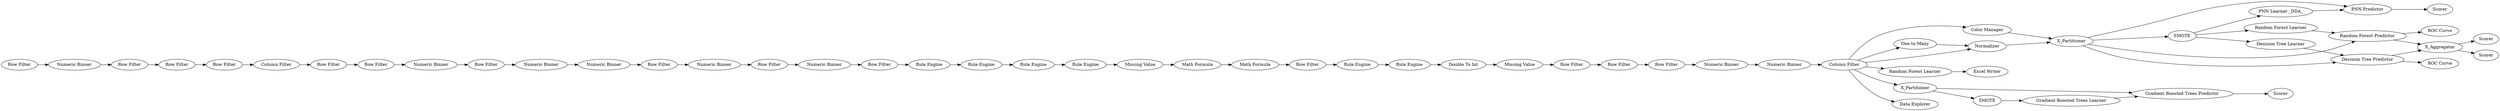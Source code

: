 digraph {
	96 -> 7
	13 -> 35
	82 -> 58
	44 -> 46
	8 -> 9
	79 -> 72
	15 -> 18
	78 -> 79
	77 -> 73
	83 -> 88
	61 -> 70
	45 -> 36
	97 -> 96
	72 -> 88
	75 -> 92
	56 -> 49
	75 -> 83
	29 -> 53
	70 -> 67
	18 -> 19
	94 -> 72
	54 -> 55
	38 -> 15
	69 -> 70
	20 -> 16
	52 -> 61
	52 -> 82
	61 -> 68
	68 -> 69
	52 -> 94
	46 -> 47
	76 -> 77
	12 -> 54
	52 -> 78
	17 -> 21
	96 -> 87
	25 -> 43
	97 -> 95
	52 -> 79
	26 -> 25
	9 -> 11
	21 -> 56
	51 -> 31
	55 -> 27
	53 -> 14
	52 -> 28
	47 -> 48
	72 -> 75
	35 -> 12
	48 -> 52
	50 -> 26
	49 -> 50
	75 -> 76
	16 -> 17
	43 -> 44
	72 -> 97
	31 -> 29
	27 -> 51
	36 -> 38
	19 -> 20
	88 -> 89
	72 -> 77
	88 -> 96
	14 -> 45
	92 -> 97
	11 -> 13
	27 [label="Numeric Binner"]
	55 [label="Row Filter"]
	79 [label=Normalizer]
	7 [label=Scorer]
	89 [label="ROC Curve"]
	9 [label="Numeric Binner"]
	97 [label="Decision Tree Predictor"]
	18 [label="Rule Engine"]
	21 [label="Math Formula"]
	26 [label="Double To Int"]
	58 [label="Excel Writer"]
	8 [label="Row Filter"]
	17 [label="Math Formula"]
	19 [label="Rule Engine"]
	78 [label="One to Many"]
	92 [label="Decision Tree Learner"]
	49 [label="Rule Engine"]
	31 [label="Numeric Binner"]
	51 [label="Row Filter"]
	56 [label="Row Filter"]
	15 [label="Rule Engine"]
	54 [label="Row Filter"]
	25 [label="Missing Value"]
	75 [label=SMOTE]
	12 [label="Column Filter"]
	16 [label="Missing Value"]
	48 [label="Numeric Binner"]
	50 [label="Rule Engine"]
	53 [label="Row Filter"]
	68 [label=SMOTE]
	87 [label=Scorer]
	67 [label=Scorer]
	28 [label="Data Explorer"]
	72 [label=X_Partitioner]
	11 [label="Row Filter"]
	47 [label="Numeric Binner"]
	61 [label=X_Partitioner]
	77 [label="PNN Predictor"]
	76 [label="PNN Learner _DDA_"]
	14 [label="Numeric Binner"]
	83 [label="Random Forest Learner"]
	38 [label="Row Filter"]
	94 [label="Color Manager"]
	96 [label=X_Aggregator]
	13 [label="Row Filter"]
	35 [label="Row Filter"]
	20 [label="Rule Engine"]
	43 [label="Row Filter"]
	70 [label="Gradient Boosted Trees Predictor"]
	29 [label="Numeric Binner"]
	69 [label="Gradient Boosted Trees Learner"]
	36 [label="Numeric Binner"]
	44 [label="Row Filter"]
	46 [label="Row Filter"]
	82 [label="Random Forest Learner"]
	88 [label="Random Forest Predictor"]
	95 [label="ROC Curve"]
	52 [label="Column Filter"]
	73 [label=Scorer]
	45 [label="Row Filter"]
	rankdir=LR
}

